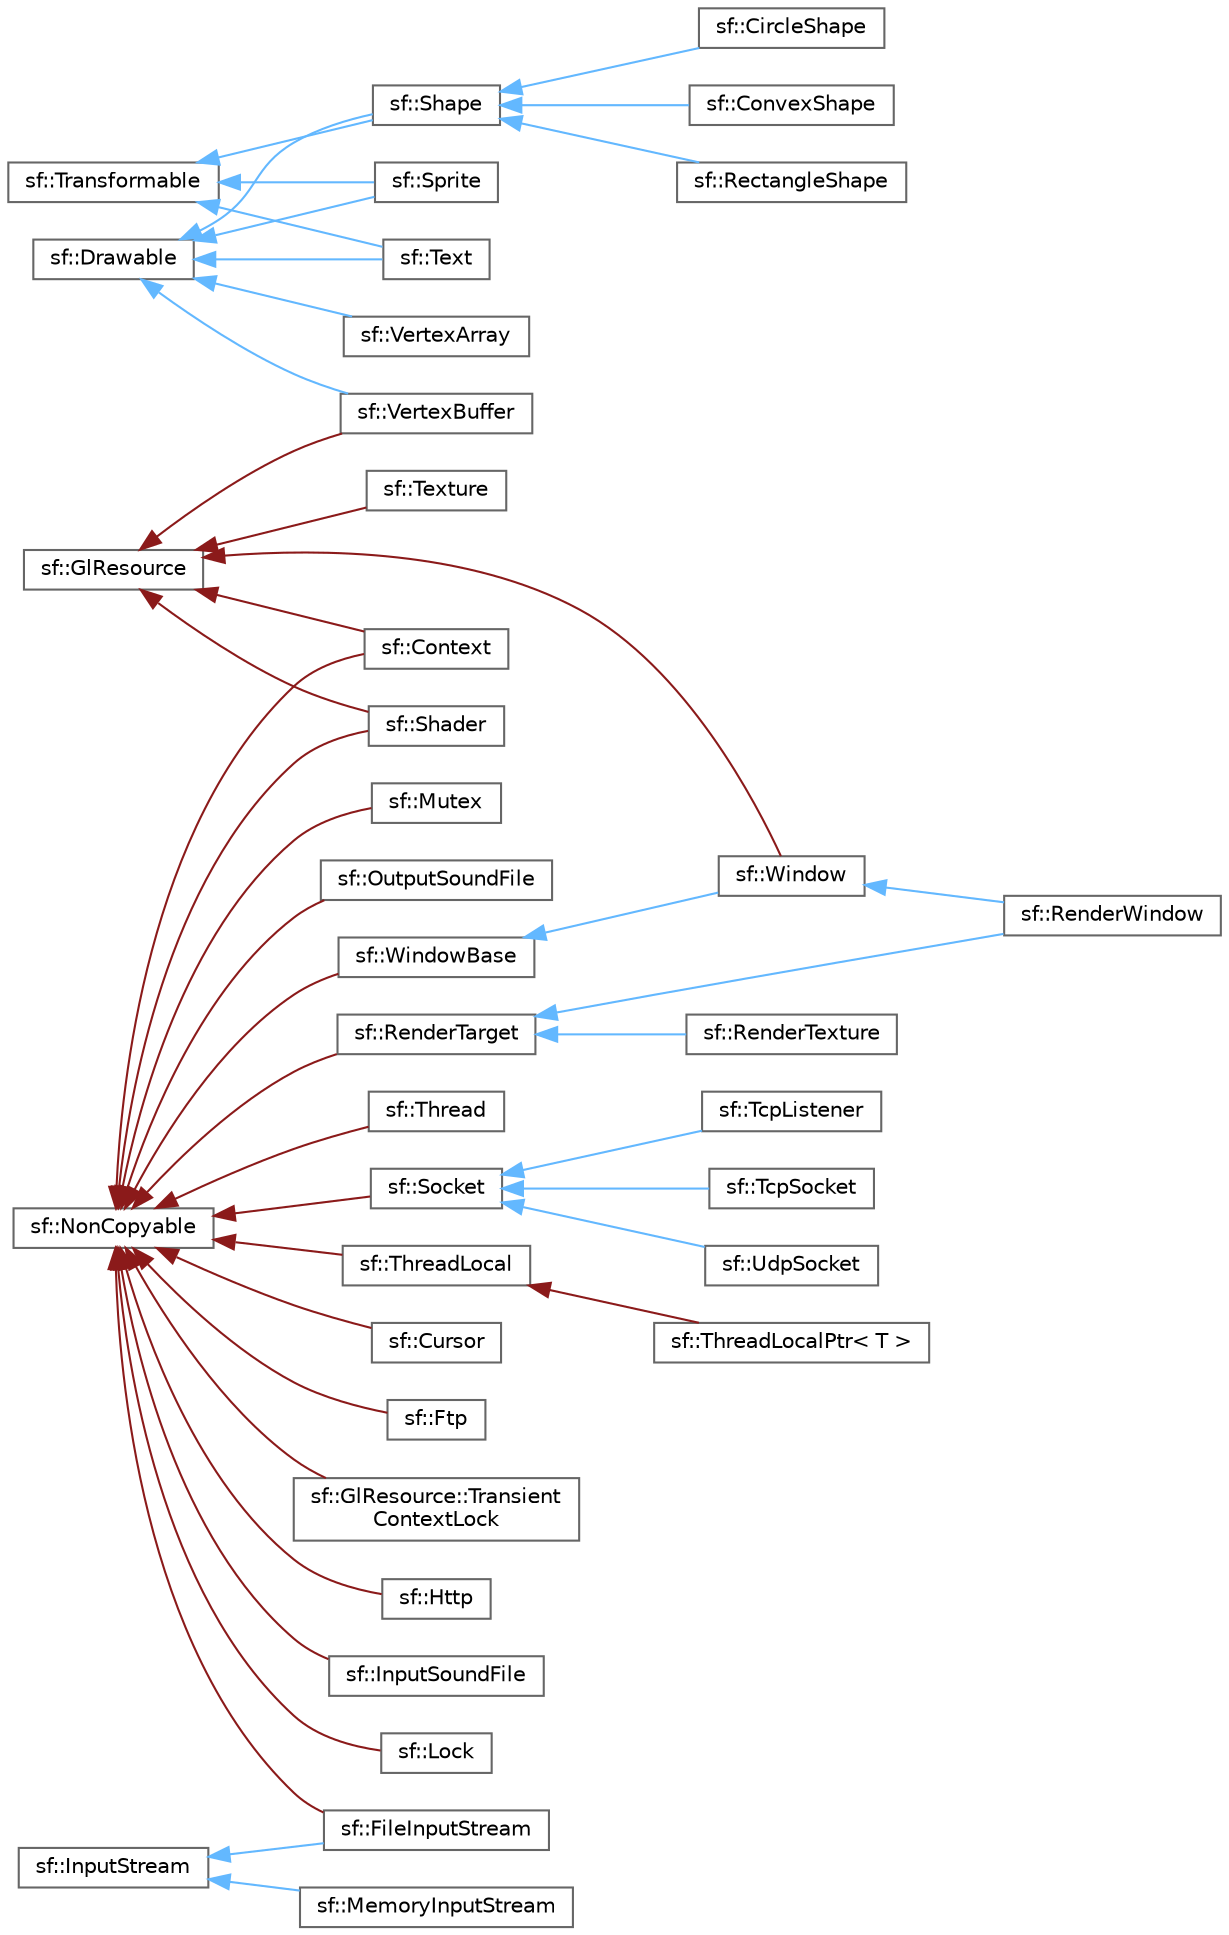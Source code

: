digraph "Graphical Class Hierarchy"
{
 // LATEX_PDF_SIZE
  bgcolor="transparent";
  edge [fontname=Helvetica,fontsize=10,labelfontname=Helvetica,labelfontsize=10];
  node [fontname=Helvetica,fontsize=10,shape=box,height=0.2,width=0.4];
  rankdir="LR";
  Node0 [id="Node000000",label="sf::Drawable",height=0.2,width=0.4,color="grey40", fillcolor="white", style="filled",URL="$classsf_1_1_drawable.html",tooltip="Abstract base class for objects that can be drawn to a render target."];
  Node0 -> Node1 [id="edge19_Node000000_Node000001",dir="back",color="steelblue1",style="solid",tooltip=" "];
  Node1 [id="Node000001",label="sf::Shape",height=0.2,width=0.4,color="grey40", fillcolor="white", style="filled",URL="$classsf_1_1_shape.html",tooltip="Base class for textured shapes with outline."];
  Node1 -> Node2 [id="edge20_Node000001_Node000002",dir="back",color="steelblue1",style="solid",tooltip=" "];
  Node2 [id="Node000002",label="sf::CircleShape",height=0.2,width=0.4,color="grey40", fillcolor="white", style="filled",URL="$classsf_1_1_circle_shape.html",tooltip="Specialized shape representing a circle."];
  Node1 -> Node3 [id="edge21_Node000001_Node000003",dir="back",color="steelblue1",style="solid",tooltip=" "];
  Node3 [id="Node000003",label="sf::ConvexShape",height=0.2,width=0.4,color="grey40", fillcolor="white", style="filled",URL="$classsf_1_1_convex_shape.html",tooltip="Specialized shape representing a convex polygon."];
  Node1 -> Node4 [id="edge22_Node000001_Node000004",dir="back",color="steelblue1",style="solid",tooltip=" "];
  Node4 [id="Node000004",label="sf::RectangleShape",height=0.2,width=0.4,color="grey40", fillcolor="white", style="filled",URL="$classsf_1_1_rectangle_shape.html",tooltip="Specialized shape representing a rectangle."];
  Node0 -> Node6 [id="edge23_Node000000_Node000006",dir="back",color="steelblue1",style="solid",tooltip=" "];
  Node6 [id="Node000006",label="sf::Sprite",height=0.2,width=0.4,color="grey40", fillcolor="white", style="filled",URL="$classsf_1_1_sprite.html",tooltip="Drawable representation of a texture, with its own transformations, color, etc."];
  Node0 -> Node7 [id="edge24_Node000000_Node000007",dir="back",color="steelblue1",style="solid",tooltip=" "];
  Node7 [id="Node000007",label="sf::Text",height=0.2,width=0.4,color="grey40", fillcolor="white", style="filled",URL="$classsf_1_1_text.html",tooltip="Graphical text that can be drawn to a render target."];
  Node0 -> Node8 [id="edge25_Node000000_Node000008",dir="back",color="steelblue1",style="solid",tooltip=" "];
  Node8 [id="Node000008",label="sf::VertexArray",height=0.2,width=0.4,color="grey40", fillcolor="white", style="filled",URL="$classsf_1_1_vertex_array.html",tooltip="Define a set of one or more 2D primitives."];
  Node0 -> Node9 [id="edge26_Node000000_Node000009",dir="back",color="steelblue1",style="solid",tooltip=" "];
  Node9 [id="Node000009",label="sf::VertexBuffer",height=0.2,width=0.4,color="grey40", fillcolor="white", style="filled",URL="$classsf_1_1_vertex_buffer.html",tooltip="Vertex buffer storage for one or more 2D primitives."];
  Node10 [id="Node000010",label="sf::GlResource",height=0.2,width=0.4,color="grey40", fillcolor="white", style="filled",URL="$classsf_1_1_gl_resource.html",tooltip="Base class for classes that require an OpenGL context."];
  Node10 -> Node11 [id="edge27_Node000010_Node000011",dir="back",color="firebrick4",style="solid",tooltip=" "];
  Node11 [id="Node000011",label="sf::Context",height=0.2,width=0.4,color="grey40", fillcolor="white", style="filled",URL="$classsf_1_1_context.html",tooltip="Class holding a valid drawing context."];
  Node10 -> Node29 [id="edge28_Node000010_Node000029",dir="back",color="firebrick4",style="solid",tooltip=" "];
  Node29 [id="Node000029",label="sf::Shader",height=0.2,width=0.4,color="grey40", fillcolor="white", style="filled",URL="$classsf_1_1_shader.html",tooltip="Shader class (vertex, geometry and fragment)"];
  Node10 -> Node37 [id="edge29_Node000010_Node000037",dir="back",color="firebrick4",style="solid",tooltip=" "];
  Node37 [id="Node000037",label="sf::Texture",height=0.2,width=0.4,color="grey40", fillcolor="white", style="filled",URL="$classsf_1_1_texture.html",tooltip="Image living on the graphics card that can be used for drawing."];
  Node10 -> Node9 [id="edge30_Node000010_Node000009",dir="back",color="firebrick4",style="solid",tooltip=" "];
  Node10 -> Node27 [id="edge31_Node000010_Node000027",dir="back",color="firebrick4",style="solid",tooltip=" "];
  Node27 [id="Node000027",label="sf::Window",height=0.2,width=0.4,color="grey40", fillcolor="white", style="filled",URL="$classsf_1_1_window.html",tooltip="Window that serves as a target for OpenGL rendering."];
  Node27 -> Node26 [id="edge32_Node000027_Node000026",dir="back",color="steelblue1",style="solid",tooltip=" "];
  Node26 [id="Node000026",label="sf::RenderWindow",height=0.2,width=0.4,color="grey40", fillcolor="white", style="filled",URL="$classsf_1_1_render_window.html",tooltip="Window that can serve as a target for 2D drawing."];
  Node15 [id="Node000015",label="sf::InputStream",height=0.2,width=0.4,color="grey40", fillcolor="white", style="filled",URL="$classsf_1_1_input_stream.html",tooltip="Abstract class for custom file input streams."];
  Node15 -> Node14 [id="edge33_Node000015_Node000014",dir="back",color="steelblue1",style="solid",tooltip=" "];
  Node14 [id="Node000014",label="sf::FileInputStream",height=0.2,width=0.4,color="grey40", fillcolor="white", style="filled",URL="$classsf_1_1_file_input_stream.html",tooltip="Implementation of input stream based on a file."];
  Node15 -> Node16 [id="edge34_Node000015_Node000016",dir="back",color="steelblue1",style="solid",tooltip=" "];
  Node16 [id="Node000016",label="sf::MemoryInputStream",height=0.2,width=0.4,color="grey40", fillcolor="white", style="filled",URL="$classsf_1_1_memory_input_stream.html",tooltip="Implementation of input stream based on a memory chunk."];
  Node12 [id="Node000012",label="sf::NonCopyable",height=0.2,width=0.4,color="grey40", fillcolor="white", style="filled",URL="$classsf_1_1_non_copyable.html",tooltip="Utility class that makes any derived class non-copyable."];
  Node12 -> Node11 [id="edge35_Node000012_Node000011",dir="back",color="firebrick4",style="solid",tooltip=" "];
  Node12 -> Node13 [id="edge36_Node000012_Node000013",dir="back",color="firebrick4",style="solid",tooltip=" "];
  Node13 [id="Node000013",label="sf::Cursor",height=0.2,width=0.4,color="grey40", fillcolor="white", style="filled",URL="$classsf_1_1_cursor.html",tooltip="Cursor defines the appearance of a system cursor."];
  Node12 -> Node14 [id="edge37_Node000012_Node000014",dir="back",color="firebrick4",style="solid",tooltip=" "];
  Node12 -> Node17 [id="edge38_Node000012_Node000017",dir="back",color="firebrick4",style="solid",tooltip=" "];
  Node17 [id="Node000017",label="sf::Ftp",height=0.2,width=0.4,color="grey40", fillcolor="white", style="filled",URL="$classsf_1_1_ftp.html",tooltip="A FTP client."];
  Node12 -> Node18 [id="edge39_Node000012_Node000018",dir="back",color="firebrick4",style="solid",tooltip=" "];
  Node18 [id="Node000018",label="sf::GlResource::Transient\lContextLock",height=0.2,width=0.4,color="grey40", fillcolor="white", style="filled",URL="$classsf_1_1_gl_resource_1_1_transient_context_lock.html",tooltip="RAII helper class to temporarily lock an available context for use."];
  Node12 -> Node19 [id="edge40_Node000012_Node000019",dir="back",color="firebrick4",style="solid",tooltip=" "];
  Node19 [id="Node000019",label="sf::Http",height=0.2,width=0.4,color="grey40", fillcolor="white", style="filled",URL="$classsf_1_1_http.html",tooltip="A HTTP client."];
  Node12 -> Node20 [id="edge41_Node000012_Node000020",dir="back",color="firebrick4",style="solid",tooltip=" "];
  Node20 [id="Node000020",label="sf::InputSoundFile",height=0.2,width=0.4,color="grey40", fillcolor="white", style="filled",URL="$classsf_1_1_input_sound_file.html",tooltip="Provide read access to sound files."];
  Node12 -> Node21 [id="edge42_Node000012_Node000021",dir="back",color="firebrick4",style="solid",tooltip=" "];
  Node21 [id="Node000021",label="sf::Lock",height=0.2,width=0.4,color="grey40", fillcolor="white", style="filled",URL="$classsf_1_1_lock.html",tooltip="Automatic wrapper for locking and unlocking mutexes."];
  Node12 -> Node22 [id="edge43_Node000012_Node000022",dir="back",color="firebrick4",style="solid",tooltip=" "];
  Node22 [id="Node000022",label="sf::Mutex",height=0.2,width=0.4,color="grey40", fillcolor="white", style="filled",URL="$classsf_1_1_mutex.html",tooltip="Blocks concurrent access to shared resources from multiple threads."];
  Node12 -> Node23 [id="edge44_Node000012_Node000023",dir="back",color="firebrick4",style="solid",tooltip=" "];
  Node23 [id="Node000023",label="sf::OutputSoundFile",height=0.2,width=0.4,color="grey40", fillcolor="white", style="filled",URL="$classsf_1_1_output_sound_file.html",tooltip="Provide write access to sound files."];
  Node12 -> Node24 [id="edge45_Node000012_Node000024",dir="back",color="firebrick4",style="solid",tooltip=" "];
  Node24 [id="Node000024",label="sf::RenderTarget",height=0.2,width=0.4,color="grey40", fillcolor="white", style="filled",URL="$classsf_1_1_render_target.html",tooltip="Base class for all render targets (window, texture, ...)"];
  Node24 -> Node25 [id="edge46_Node000024_Node000025",dir="back",color="steelblue1",style="solid",tooltip=" "];
  Node25 [id="Node000025",label="sf::RenderTexture",height=0.2,width=0.4,color="grey40", fillcolor="white", style="filled",URL="$classsf_1_1_render_texture.html",tooltip="Target for off-screen 2D rendering into a texture."];
  Node24 -> Node26 [id="edge47_Node000024_Node000026",dir="back",color="steelblue1",style="solid",tooltip=" "];
  Node12 -> Node29 [id="edge48_Node000012_Node000029",dir="back",color="firebrick4",style="solid",tooltip=" "];
  Node12 -> Node30 [id="edge49_Node000012_Node000030",dir="back",color="firebrick4",style="solid",tooltip=" "];
  Node30 [id="Node000030",label="sf::Socket",height=0.2,width=0.4,color="grey40", fillcolor="white", style="filled",URL="$classsf_1_1_socket.html",tooltip="Base class for all the socket types."];
  Node30 -> Node31 [id="edge50_Node000030_Node000031",dir="back",color="steelblue1",style="solid",tooltip=" "];
  Node31 [id="Node000031",label="sf::TcpListener",height=0.2,width=0.4,color="grey40", fillcolor="white", style="filled",URL="$classsf_1_1_tcp_listener.html",tooltip="Socket that listens to new TCP connections."];
  Node30 -> Node32 [id="edge51_Node000030_Node000032",dir="back",color="steelblue1",style="solid",tooltip=" "];
  Node32 [id="Node000032",label="sf::TcpSocket",height=0.2,width=0.4,color="grey40", fillcolor="white", style="filled",URL="$classsf_1_1_tcp_socket.html",tooltip="Specialized socket using the TCP protocol."];
  Node30 -> Node33 [id="edge52_Node000030_Node000033",dir="back",color="steelblue1",style="solid",tooltip=" "];
  Node33 [id="Node000033",label="sf::UdpSocket",height=0.2,width=0.4,color="grey40", fillcolor="white", style="filled",URL="$classsf_1_1_udp_socket.html",tooltip="Specialized socket using the UDP protocol."];
  Node12 -> Node34 [id="edge53_Node000012_Node000034",dir="back",color="firebrick4",style="solid",tooltip=" "];
  Node34 [id="Node000034",label="sf::Thread",height=0.2,width=0.4,color="grey40", fillcolor="white", style="filled",URL="$classsf_1_1_thread.html",tooltip="Utility class to manipulate threads."];
  Node12 -> Node35 [id="edge54_Node000012_Node000035",dir="back",color="firebrick4",style="solid",tooltip=" "];
  Node35 [id="Node000035",label="sf::ThreadLocal",height=0.2,width=0.4,color="grey40", fillcolor="white", style="filled",URL="$classsf_1_1_thread_local.html",tooltip="Defines variables with thread-local storage."];
  Node35 -> Node36 [id="edge55_Node000035_Node000036",dir="back",color="firebrick4",style="solid",tooltip=" "];
  Node36 [id="Node000036",label="sf::ThreadLocalPtr\< T \>",height=0.2,width=0.4,color="grey40", fillcolor="white", style="filled",URL="$classsf_1_1_thread_local_ptr.html",tooltip="Pointer to a thread-local variable."];
  Node12 -> Node28 [id="edge56_Node000012_Node000028",dir="back",color="firebrick4",style="solid",tooltip=" "];
  Node28 [id="Node000028",label="sf::WindowBase",height=0.2,width=0.4,color="grey40", fillcolor="white", style="filled",URL="$classsf_1_1_window_base.html",tooltip="Window that serves as a base for other windows."];
  Node28 -> Node27 [id="edge57_Node000028_Node000027",dir="back",color="steelblue1",style="solid",tooltip=" "];
  Node5 [id="Node000005",label="sf::Transformable",height=0.2,width=0.4,color="grey40", fillcolor="white", style="filled",URL="$classsf_1_1_transformable.html",tooltip="Decomposed transform defined by a position, a rotation and a scale."];
  Node5 -> Node1 [id="edge58_Node000005_Node000001",dir="back",color="steelblue1",style="solid",tooltip=" "];
  Node5 -> Node6 [id="edge59_Node000005_Node000006",dir="back",color="steelblue1",style="solid",tooltip=" "];
  Node5 -> Node7 [id="edge60_Node000005_Node000007",dir="back",color="steelblue1",style="solid",tooltip=" "];
}
